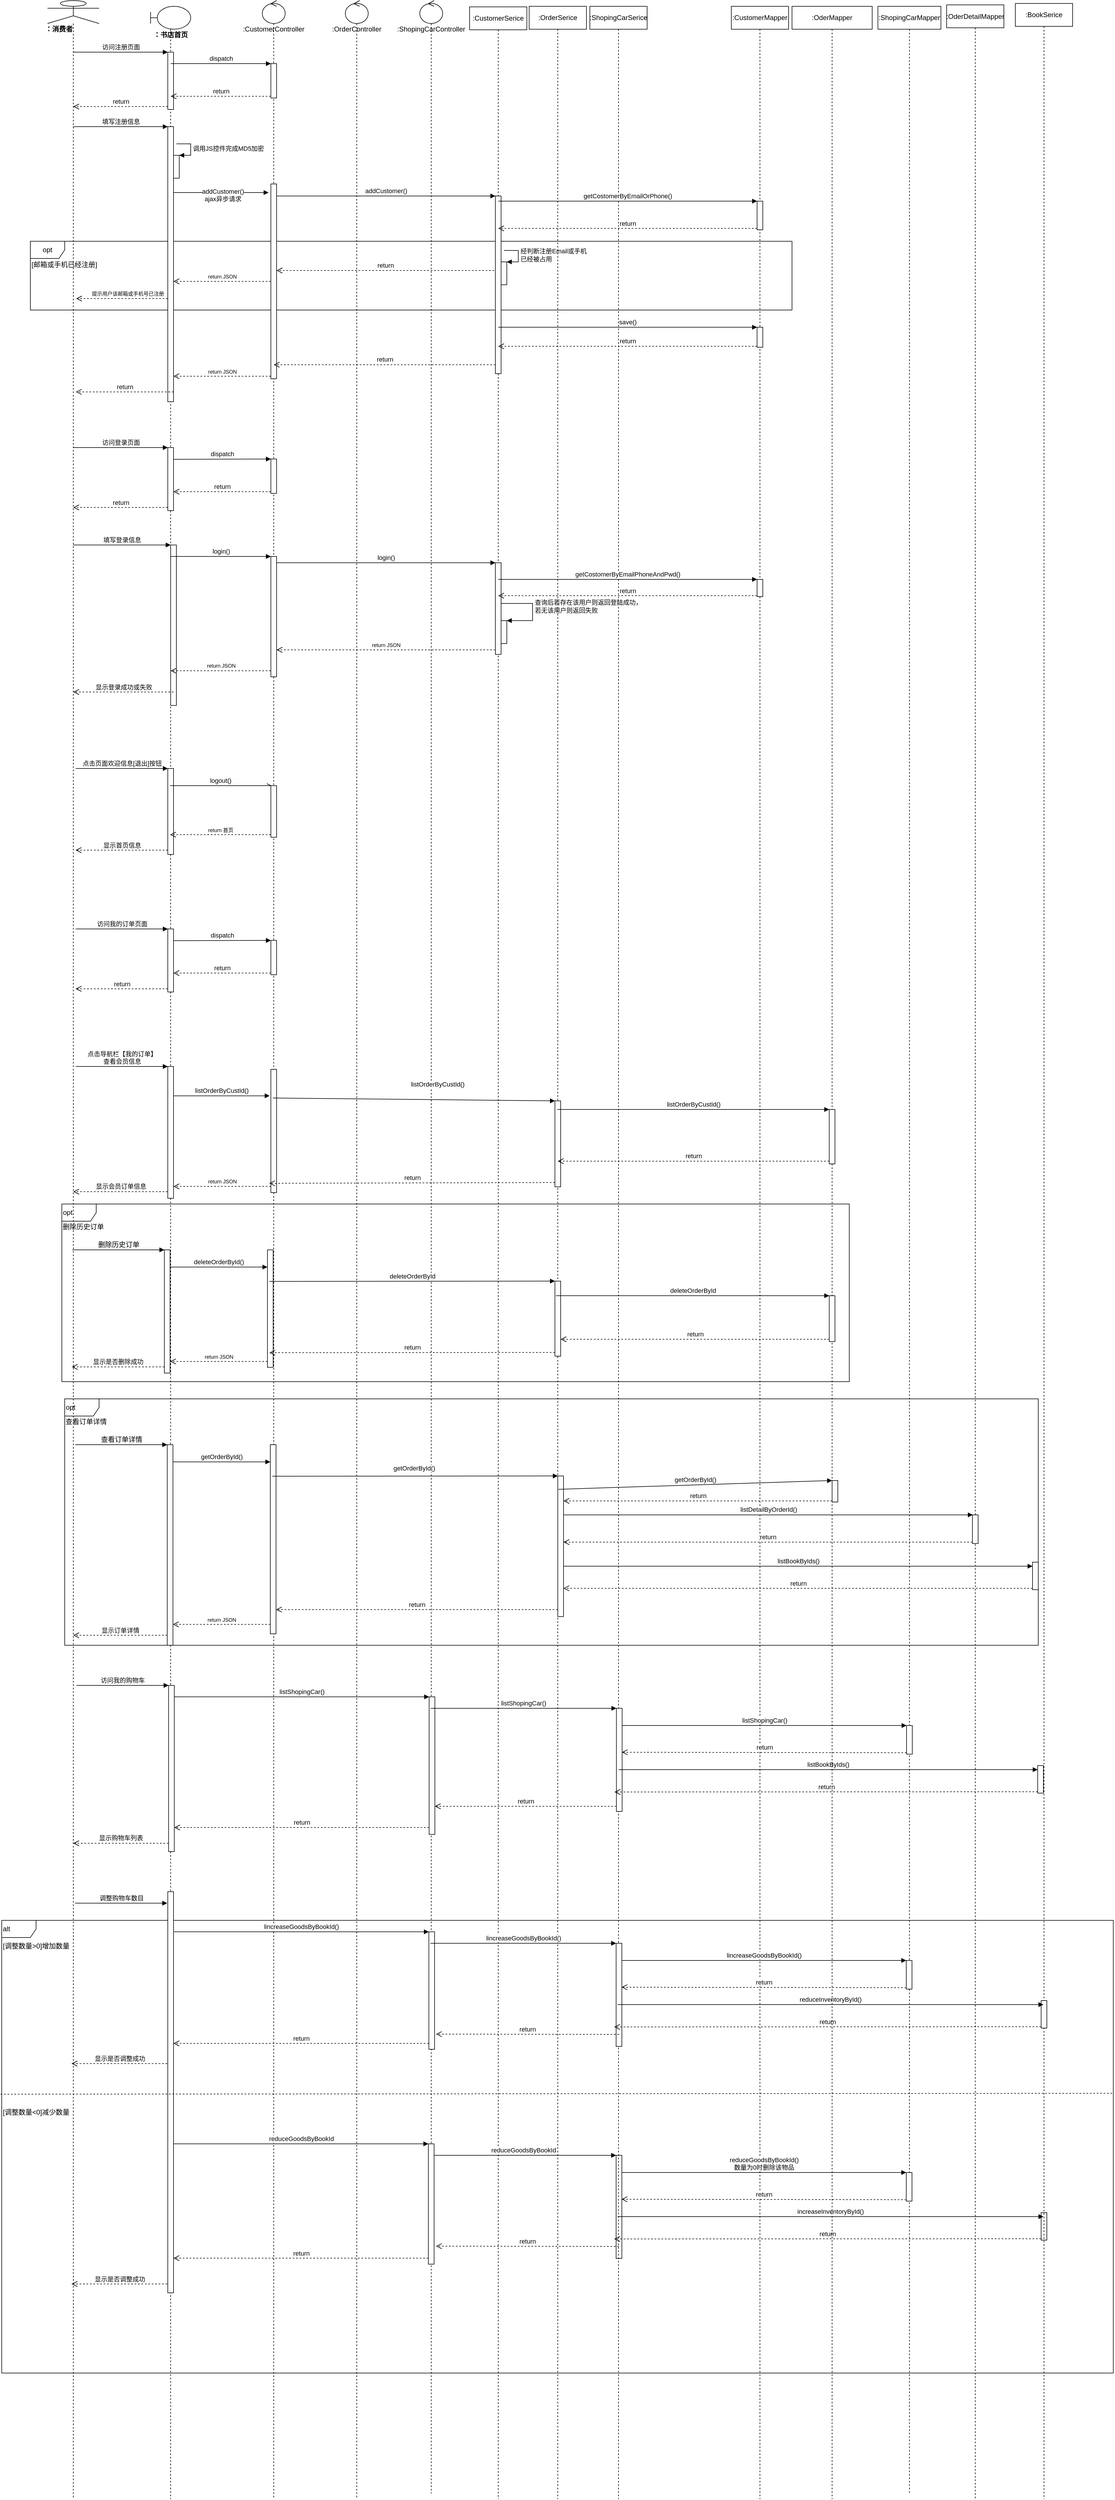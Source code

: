 <mxfile version="13.6.10" type="github" pages="2">
  <diagram id="ocLCJiYPgY4BP7__raCj" name="第 1 页">
    <mxGraphModel dx="5029" dy="837" grid="1" gridSize="10" guides="1" tooltips="1" connect="1" arrows="1" fold="1" page="1" pageScale="1" pageWidth="3300" pageHeight="4681" math="0" shadow="0">
      <root>
        <mxCell id="0" />
        <mxCell id="1" parent="0" />
        <mxCell id="2qg6fePGVjmh9_HxhHPf-48" value="alt" style="shape=umlFrame;whiteSpace=wrap;html=1;align=left;" vertex="1" parent="1">
          <mxGeometry x="-30" y="3430" width="1941" height="790" as="geometry" />
        </mxCell>
        <mxCell id="nMcUa5dH0N92FLe-l6Bn-87" value=":ShopingCarController" style="shape=umlLifeline;participant=umlControl;perimeter=lifelinePerimeter;whiteSpace=wrap;html=1;container=1;collapsible=0;recursiveResize=0;verticalAlign=top;spacingTop=36;outlineConnect=0;" vertex="1" parent="1">
          <mxGeometry x="700" y="80" width="40" height="4350" as="geometry" />
        </mxCell>
        <mxCell id="Ub_iv6ZaVQ0LOj0wJZkm-19" value="" style="html=1;points=[];perimeter=orthogonalPerimeter;" vertex="1" parent="nMcUa5dH0N92FLe-l6Bn-87">
          <mxGeometry x="16.36" y="2960" width="10" height="240" as="geometry" />
        </mxCell>
        <mxCell id="2qg6fePGVjmh9_HxhHPf-13" value="opt" style="shape=umlFrame;whiteSpace=wrap;html=1;align=left;" vertex="1" parent="1">
          <mxGeometry x="80" y="2520" width="1700" height="430" as="geometry" />
        </mxCell>
        <mxCell id="Ub_iv6ZaVQ0LOj0wJZkm-76" value="opt" style="shape=umlFrame;whiteSpace=wrap;html=1;align=left;" vertex="1" parent="1">
          <mxGeometry x="75" y="2180" width="1375" height="310" as="geometry" />
        </mxCell>
        <mxCell id="nMcUa5dH0N92FLe-l6Bn-102" value="opt" style="shape=umlFrame;whiteSpace=wrap;html=1;" vertex="1" parent="1">
          <mxGeometry x="20" y="500" width="1330" height="120" as="geometry" />
        </mxCell>
        <mxCell id="nMcUa5dH0N92FLe-l6Bn-1" value="" style="shape=umlLifeline;participant=umlActor;perimeter=lifelinePerimeter;whiteSpace=wrap;html=1;container=1;collapsible=0;recursiveResize=0;verticalAlign=top;spacingTop=36;outlineConnect=0;" vertex="1" parent="1">
          <mxGeometry x="50" y="80" width="90" height="4360" as="geometry" />
        </mxCell>
        <mxCell id="nMcUa5dH0N92FLe-l6Bn-2" value="&lt;b&gt;：消费者&lt;/b&gt;" style="text;html=1;strokeColor=none;fillColor=none;align=center;verticalAlign=middle;whiteSpace=wrap;rounded=0;" vertex="1" parent="nMcUa5dH0N92FLe-l6Bn-1">
          <mxGeometry x="-10" y="40" width="60" height="20" as="geometry" />
        </mxCell>
        <mxCell id="Ub_iv6ZaVQ0LOj0wJZkm-75" value="删除历史订单" style="text;html=1;strokeColor=none;fillColor=none;align=center;verticalAlign=middle;whiteSpace=wrap;rounded=0;" vertex="1" parent="nMcUa5dH0N92FLe-l6Bn-1">
          <mxGeometry x="20" y="2130" width="85" height="20" as="geometry" />
        </mxCell>
        <mxCell id="nMcUa5dH0N92FLe-l6Bn-3" value="&lt;span&gt;：书店首页&lt;/span&gt;" style="shape=umlLifeline;participant=umlBoundary;perimeter=lifelinePerimeter;whiteSpace=wrap;html=1;container=1;collapsible=0;recursiveResize=0;verticalAlign=top;spacingTop=36;outlineConnect=0;fontStyle=1" vertex="1" parent="1">
          <mxGeometry x="230" y="90" width="70" height="4350" as="geometry" />
        </mxCell>
        <mxCell id="nMcUa5dH0N92FLe-l6Bn-4" value="" style="html=1;points=[];perimeter=orthogonalPerimeter;" vertex="1" parent="nMcUa5dH0N92FLe-l6Bn-3">
          <mxGeometry x="30" y="210" width="10" height="480" as="geometry" />
        </mxCell>
        <mxCell id="nMcUa5dH0N92FLe-l6Bn-95" value="" style="html=1;points=[];perimeter=orthogonalPerimeter;" vertex="1" parent="nMcUa5dH0N92FLe-l6Bn-3">
          <mxGeometry x="30" y="80" width="10" height="100" as="geometry" />
        </mxCell>
        <mxCell id="nMcUa5dH0N92FLe-l6Bn-112" value="" style="html=1;points=[];perimeter=orthogonalPerimeter;align=left;" vertex="1" parent="nMcUa5dH0N92FLe-l6Bn-3">
          <mxGeometry x="30" y="1330" width="10" height="150" as="geometry" />
        </mxCell>
        <mxCell id="Ub_iv6ZaVQ0LOj0wJZkm-5" value="" style="html=1;points=[];perimeter=orthogonalPerimeter;align=left;" vertex="1" parent="nMcUa5dH0N92FLe-l6Bn-3">
          <mxGeometry x="40" y="260" width="10" height="40" as="geometry" />
        </mxCell>
        <mxCell id="Ub_iv6ZaVQ0LOj0wJZkm-6" value="调用JS控件完成MD5加密" style="edgeStyle=orthogonalEdgeStyle;html=1;align=left;spacingLeft=2;endArrow=block;rounded=0;entryX=1;entryY=0;" edge="1" target="Ub_iv6ZaVQ0LOj0wJZkm-5" parent="nMcUa5dH0N92FLe-l6Bn-3">
          <mxGeometry relative="1" as="geometry">
            <mxPoint x="45" y="240" as="sourcePoint" />
            <Array as="points">
              <mxPoint x="70" y="240" />
            </Array>
          </mxGeometry>
        </mxCell>
        <mxCell id="Ub_iv6ZaVQ0LOj0wJZkm-24" value="" style="html=1;points=[];perimeter=orthogonalPerimeter;align=left;" vertex="1" parent="nMcUa5dH0N92FLe-l6Bn-3">
          <mxGeometry x="30" y="1850" width="10" height="230" as="geometry" />
        </mxCell>
        <mxCell id="Ub_iv6ZaVQ0LOj0wJZkm-77" value="" style="html=1;points=[];perimeter=orthogonalPerimeter;align=left;" vertex="1" parent="nMcUa5dH0N92FLe-l6Bn-3">
          <mxGeometry x="35" y="940" width="10" height="280" as="geometry" />
        </mxCell>
        <mxCell id="2qg6fePGVjmh9_HxhHPf-51" value="" style="html=1;points=[];perimeter=orthogonalPerimeter;align=left;" vertex="1" parent="nMcUa5dH0N92FLe-l6Bn-3">
          <mxGeometry x="30" y="3290" width="10" height="700" as="geometry" />
        </mxCell>
        <mxCell id="nMcUa5dH0N92FLe-l6Bn-8" value=":CustomerController" style="shape=umlLifeline;participant=umlControl;perimeter=lifelinePerimeter;whiteSpace=wrap;html=1;container=1;collapsible=0;recursiveResize=0;verticalAlign=top;spacingTop=36;outlineConnect=0;" vertex="1" parent="1">
          <mxGeometry x="425" y="80" width="40" height="4360" as="geometry" />
        </mxCell>
        <mxCell id="nMcUa5dH0N92FLe-l6Bn-9" value="" style="html=1;points=[];perimeter=orthogonalPerimeter;" vertex="1" parent="nMcUa5dH0N92FLe-l6Bn-8">
          <mxGeometry x="15" y="320" width="10" height="340" as="geometry" />
        </mxCell>
        <mxCell id="nMcUa5dH0N92FLe-l6Bn-10" value="" style="html=1;points=[];perimeter=orthogonalPerimeter;" vertex="1" parent="nMcUa5dH0N92FLe-l6Bn-8">
          <mxGeometry x="15" y="970" width="10" height="210" as="geometry" />
        </mxCell>
        <mxCell id="nMcUa5dH0N92FLe-l6Bn-92" value="" style="html=1;points=[];perimeter=orthogonalPerimeter;" vertex="1" parent="nMcUa5dH0N92FLe-l6Bn-8">
          <mxGeometry x="15" y="110" width="10" height="60" as="geometry" />
        </mxCell>
        <mxCell id="nMcUa5dH0N92FLe-l6Bn-115" value="" style="html=1;points=[];perimeter=orthogonalPerimeter;" vertex="1" parent="nMcUa5dH0N92FLe-l6Bn-8">
          <mxGeometry x="-165" y="780" width="10" height="110" as="geometry" />
        </mxCell>
        <mxCell id="nMcUa5dH0N92FLe-l6Bn-116" value="" style="html=1;points=[];perimeter=orthogonalPerimeter;" vertex="1" parent="nMcUa5dH0N92FLe-l6Bn-8">
          <mxGeometry x="15" y="800" width="10" height="60" as="geometry" />
        </mxCell>
        <mxCell id="nMcUa5dH0N92FLe-l6Bn-119" value="dispatch" style="html=1;verticalAlign=bottom;endArrow=block;entryX=0;entryY=0;exitX=0.959;exitY=0.186;exitDx=0;exitDy=0;exitPerimeter=0;" edge="1" parent="nMcUa5dH0N92FLe-l6Bn-8" target="nMcUa5dH0N92FLe-l6Bn-116" source="nMcUa5dH0N92FLe-l6Bn-115">
          <mxGeometry relative="1" as="geometry">
            <mxPoint x="-160.5" y="840" as="sourcePoint" />
          </mxGeometry>
        </mxCell>
        <mxCell id="nMcUa5dH0N92FLe-l6Bn-120" value="return" style="html=1;verticalAlign=bottom;endArrow=open;dashed=1;endSize=8;exitX=0;exitY=0.95;" edge="1" parent="nMcUa5dH0N92FLe-l6Bn-8" source="nMcUa5dH0N92FLe-l6Bn-116" target="nMcUa5dH0N92FLe-l6Bn-115">
          <mxGeometry relative="1" as="geometry">
            <mxPoint x="-160.5" y="897" as="targetPoint" />
          </mxGeometry>
        </mxCell>
        <mxCell id="Ub_iv6ZaVQ0LOj0wJZkm-7" value="" style="html=1;points=[];perimeter=orthogonalPerimeter;" vertex="1" parent="nMcUa5dH0N92FLe-l6Bn-8">
          <mxGeometry x="15" y="1370" width="10" height="90" as="geometry" />
        </mxCell>
        <mxCell id="Ub_iv6ZaVQ0LOj0wJZkm-12" value="" style="html=1;points=[];perimeter=orthogonalPerimeter;" vertex="1" parent="nMcUa5dH0N92FLe-l6Bn-8">
          <mxGeometry x="-165" y="1620" width="10" height="110" as="geometry" />
        </mxCell>
        <mxCell id="Ub_iv6ZaVQ0LOj0wJZkm-13" value="" style="html=1;points=[];perimeter=orthogonalPerimeter;" vertex="1" parent="nMcUa5dH0N92FLe-l6Bn-8">
          <mxGeometry x="15" y="1640" width="10" height="60" as="geometry" />
        </mxCell>
        <mxCell id="Ub_iv6ZaVQ0LOj0wJZkm-14" value="dispatch" style="html=1;verticalAlign=bottom;endArrow=block;entryX=0;entryY=0;exitX=0.959;exitY=0.186;exitDx=0;exitDy=0;exitPerimeter=0;" edge="1" parent="nMcUa5dH0N92FLe-l6Bn-8" source="Ub_iv6ZaVQ0LOj0wJZkm-12" target="Ub_iv6ZaVQ0LOj0wJZkm-13">
          <mxGeometry relative="1" as="geometry">
            <mxPoint x="-585.5" y="1600" as="sourcePoint" />
          </mxGeometry>
        </mxCell>
        <mxCell id="Ub_iv6ZaVQ0LOj0wJZkm-15" value="return" style="html=1;verticalAlign=bottom;endArrow=open;dashed=1;endSize=8;exitX=0;exitY=0.95;" edge="1" parent="nMcUa5dH0N92FLe-l6Bn-8" source="Ub_iv6ZaVQ0LOj0wJZkm-13" target="Ub_iv6ZaVQ0LOj0wJZkm-12">
          <mxGeometry relative="1" as="geometry">
            <mxPoint x="-585.5" y="1657" as="targetPoint" />
          </mxGeometry>
        </mxCell>
        <mxCell id="Ub_iv6ZaVQ0LOj0wJZkm-16" value="return" style="html=1;verticalAlign=bottom;endArrow=open;dashed=1;endSize=8;exitX=0;exitY=0.95;" edge="1" parent="nMcUa5dH0N92FLe-l6Bn-8" source="Ub_iv6ZaVQ0LOj0wJZkm-12">
          <mxGeometry relative="1" as="geometry">
            <mxPoint x="-325.929" y="1724.5" as="targetPoint" />
          </mxGeometry>
        </mxCell>
        <mxCell id="Ub_iv6ZaVQ0LOj0wJZkm-17" value="访问我的订单页面" style="html=1;verticalAlign=bottom;endArrow=block;entryX=0;entryY=0;" edge="1" parent="nMcUa5dH0N92FLe-l6Bn-8" target="Ub_iv6ZaVQ0LOj0wJZkm-12">
          <mxGeometry relative="1" as="geometry">
            <mxPoint x="-325.929" y="1620" as="sourcePoint" />
          </mxGeometry>
        </mxCell>
        <mxCell id="Ub_iv6ZaVQ0LOj0wJZkm-25" value="" style="html=1;points=[];perimeter=orthogonalPerimeter;" vertex="1" parent="nMcUa5dH0N92FLe-l6Bn-8">
          <mxGeometry x="15" y="1865" width="10" height="215" as="geometry" />
        </mxCell>
        <mxCell id="Ub_iv6ZaVQ0LOj0wJZkm-18" value="" style="html=1;points=[];perimeter=orthogonalPerimeter;" vertex="1" parent="nMcUa5dH0N92FLe-l6Bn-8">
          <mxGeometry x="-163.64" y="2940" width="10" height="290" as="geometry" />
        </mxCell>
        <mxCell id="Ub_iv6ZaVQ0LOj0wJZkm-23" value="访问我的购物车" style="html=1;verticalAlign=bottom;endArrow=block;entryX=0;entryY=0;" edge="1" parent="nMcUa5dH0N92FLe-l6Bn-8" target="Ub_iv6ZaVQ0LOj0wJZkm-18">
          <mxGeometry relative="1" as="geometry">
            <mxPoint x="-324.569" y="2940" as="sourcePoint" />
          </mxGeometry>
        </mxCell>
        <mxCell id="nMcUa5dH0N92FLe-l6Bn-15" value="填写注册信息" style="html=1;verticalAlign=bottom;endArrow=block;entryX=0;entryY=0;" edge="1" parent="1" source="nMcUa5dH0N92FLe-l6Bn-1" target="nMcUa5dH0N92FLe-l6Bn-4">
          <mxGeometry relative="1" as="geometry">
            <mxPoint x="98" y="400.0" as="sourcePoint" />
          </mxGeometry>
        </mxCell>
        <mxCell id="nMcUa5dH0N92FLe-l6Bn-17" value=":OrderController" style="shape=umlLifeline;participant=umlControl;perimeter=lifelinePerimeter;whiteSpace=wrap;html=1;container=1;collapsible=0;recursiveResize=0;verticalAlign=top;spacingTop=36;outlineConnect=0;" vertex="1" parent="1">
          <mxGeometry x="570" y="80" width="40" height="4360" as="geometry" />
        </mxCell>
        <mxCell id="nMcUa5dH0N92FLe-l6Bn-20" value="addCustomer()&lt;br&gt;ajax异步请求" style="html=1;verticalAlign=bottom;endArrow=block;endFill=1;" edge="1" parent="1">
          <mxGeometry x="0.037" y="-20" relative="1" as="geometry">
            <mxPoint x="270" y="415" as="sourcePoint" />
            <mxPoint x="436" y="415" as="targetPoint" />
            <mxPoint as="offset" />
          </mxGeometry>
        </mxCell>
        <mxCell id="nMcUa5dH0N92FLe-l6Bn-21" value="&lt;span style=&quot;font-size: 9px&quot;&gt;return JSON&lt;/span&gt;" style="html=1;verticalAlign=bottom;endArrow=open;dashed=1;endSize=8;exitX=0;exitY=0.95;" edge="1" parent="1">
          <mxGeometry relative="1" as="geometry">
            <mxPoint x="270" y="735.5" as="targetPoint" />
            <mxPoint x="440" y="735.5" as="sourcePoint" />
          </mxGeometry>
        </mxCell>
        <mxCell id="nMcUa5dH0N92FLe-l6Bn-22" value="login()" style="html=1;verticalAlign=bottom;endArrow=block;entryX=0;entryY=0;endFill=1;" edge="1" parent="1" source="nMcUa5dH0N92FLe-l6Bn-3" target="nMcUa5dH0N92FLe-l6Bn-10">
          <mxGeometry relative="1" as="geometry">
            <mxPoint x="270" y="770" as="sourcePoint" />
          </mxGeometry>
        </mxCell>
        <mxCell id="nMcUa5dH0N92FLe-l6Bn-23" value="&lt;span style=&quot;font-size: 9px&quot;&gt;return JSON&lt;/span&gt;" style="html=1;verticalAlign=bottom;endArrow=open;dashed=1;endSize=8;exitX=0;exitY=0.95;" edge="1" parent="1" source="nMcUa5dH0N92FLe-l6Bn-10" target="nMcUa5dH0N92FLe-l6Bn-3">
          <mxGeometry relative="1" as="geometry">
            <mxPoint x="270" y="874.5" as="targetPoint" />
          </mxGeometry>
        </mxCell>
        <mxCell id="nMcUa5dH0N92FLe-l6Bn-40" value=":CustomerSerice" style="shape=umlLifeline;perimeter=lifelinePerimeter;whiteSpace=wrap;html=1;container=1;collapsible=0;recursiveResize=0;outlineConnect=0;" vertex="1" parent="1">
          <mxGeometry x="787" y="91" width="100" height="4349" as="geometry" />
        </mxCell>
        <mxCell id="nMcUa5dH0N92FLe-l6Bn-41" value="" style="html=1;points=[];perimeter=orthogonalPerimeter;" vertex="1" parent="nMcUa5dH0N92FLe-l6Bn-40">
          <mxGeometry x="45" y="330" width="10" height="310" as="geometry" />
        </mxCell>
        <mxCell id="nMcUa5dH0N92FLe-l6Bn-42" value="" style="html=1;points=[];perimeter=orthogonalPerimeter;" vertex="1" parent="nMcUa5dH0N92FLe-l6Bn-40">
          <mxGeometry x="45" y="970" width="10" height="160" as="geometry" />
        </mxCell>
        <mxCell id="nMcUa5dH0N92FLe-l6Bn-100" value="" style="html=1;points=[];perimeter=orthogonalPerimeter;" vertex="1" parent="nMcUa5dH0N92FLe-l6Bn-40">
          <mxGeometry x="55" y="445" width="10" height="40" as="geometry" />
        </mxCell>
        <mxCell id="nMcUa5dH0N92FLe-l6Bn-101" value="经判断注册Email或手机&lt;br&gt;已经被占用" style="edgeStyle=orthogonalEdgeStyle;html=1;align=left;spacingLeft=2;endArrow=block;rounded=0;entryX=1;entryY=0;" edge="1" target="nMcUa5dH0N92FLe-l6Bn-100" parent="nMcUa5dH0N92FLe-l6Bn-40">
          <mxGeometry relative="1" as="geometry">
            <mxPoint x="60" y="425" as="sourcePoint" />
            <Array as="points">
              <mxPoint x="85" y="425" />
            </Array>
          </mxGeometry>
        </mxCell>
        <mxCell id="Ub_iv6ZaVQ0LOj0wJZkm-1" value="" style="html=1;points=[];perimeter=orthogonalPerimeter;align=left;" vertex="1" parent="nMcUa5dH0N92FLe-l6Bn-40">
          <mxGeometry x="55" y="1071" width="10" height="40" as="geometry" />
        </mxCell>
        <mxCell id="Ub_iv6ZaVQ0LOj0wJZkm-2" value="查询后若存在该用户则返回登陆成功，&lt;br&gt;若无该用户则返回失败" style="edgeStyle=orthogonalEdgeStyle;html=1;align=left;spacingLeft=2;endArrow=block;rounded=0;entryX=1;entryY=0;" edge="1" target="Ub_iv6ZaVQ0LOj0wJZkm-1" parent="nMcUa5dH0N92FLe-l6Bn-40">
          <mxGeometry relative="1" as="geometry">
            <mxPoint x="55" y="1031" as="sourcePoint" />
            <Array as="points">
              <mxPoint x="55" y="1041" />
              <mxPoint x="110" y="1041" />
              <mxPoint x="110" y="1071" />
            </Array>
          </mxGeometry>
        </mxCell>
        <mxCell id="nMcUa5dH0N92FLe-l6Bn-45" value=":OrderSerice" style="shape=umlLifeline;perimeter=lifelinePerimeter;whiteSpace=wrap;html=1;container=1;collapsible=0;recursiveResize=0;outlineConnect=0;" vertex="1" parent="1">
          <mxGeometry x="891" y="90" width="100" height="4350" as="geometry" />
        </mxCell>
        <mxCell id="Ub_iv6ZaVQ0LOj0wJZkm-55" value="" style="html=1;points=[];perimeter=orthogonalPerimeter;align=left;" vertex="1" parent="nMcUa5dH0N92FLe-l6Bn-45">
          <mxGeometry x="45" y="1910" width="10" height="150" as="geometry" />
        </mxCell>
        <mxCell id="Ub_iv6ZaVQ0LOj0wJZkm-63" value="" style="html=1;points=[];perimeter=orthogonalPerimeter;align=left;" vertex="1" parent="nMcUa5dH0N92FLe-l6Bn-45">
          <mxGeometry x="45" y="2224.5" width="10" height="131" as="geometry" />
        </mxCell>
        <mxCell id="nMcUa5dH0N92FLe-l6Bn-47" value=":CustomerMapper" style="shape=umlLifeline;perimeter=lifelinePerimeter;whiteSpace=wrap;html=1;container=1;collapsible=0;recursiveResize=0;outlineConnect=0;" vertex="1" parent="1">
          <mxGeometry x="1244" y="90" width="100" height="4350" as="geometry" />
        </mxCell>
        <mxCell id="nMcUa5dH0N92FLe-l6Bn-48" value="" style="html=1;points=[];perimeter=orthogonalPerimeter;" vertex="1" parent="nMcUa5dH0N92FLe-l6Bn-47">
          <mxGeometry x="45" y="340" width="10" height="50" as="geometry" />
        </mxCell>
        <mxCell id="nMcUa5dH0N92FLe-l6Bn-49" value="" style="html=1;points=[];perimeter=orthogonalPerimeter;" vertex="1" parent="nMcUa5dH0N92FLe-l6Bn-47">
          <mxGeometry x="45" y="1000" width="10" height="30" as="geometry" />
        </mxCell>
        <mxCell id="nMcUa5dH0N92FLe-l6Bn-108" value="" style="html=1;points=[];perimeter=orthogonalPerimeter;align=left;" vertex="1" parent="nMcUa5dH0N92FLe-l6Bn-47">
          <mxGeometry x="45" y="560" width="10" height="35" as="geometry" />
        </mxCell>
        <mxCell id="Ub_iv6ZaVQ0LOj0wJZkm-61" value="" style="html=1;points=[];perimeter=orthogonalPerimeter;align=left;" vertex="1" parent="nMcUa5dH0N92FLe-l6Bn-47">
          <mxGeometry x="-990" y="2170" width="10" height="215" as="geometry" />
        </mxCell>
        <mxCell id="Ub_iv6ZaVQ0LOj0wJZkm-62" value="" style="html=1;points=[];perimeter=orthogonalPerimeter;" vertex="1" parent="nMcUa5dH0N92FLe-l6Bn-47">
          <mxGeometry x="-810" y="2170" width="10" height="205" as="geometry" />
        </mxCell>
        <mxCell id="Ub_iv6ZaVQ0LOj0wJZkm-66" value="显示是否删除成功" style="html=1;verticalAlign=bottom;endArrow=open;dashed=1;endSize=8;exitX=0;exitY=0.95;" edge="1" parent="nMcUa5dH0N92FLe-l6Bn-47" source="Ub_iv6ZaVQ0LOj0wJZkm-61">
          <mxGeometry relative="1" as="geometry">
            <mxPoint x="-1151.5" y="2374.25" as="targetPoint" />
          </mxGeometry>
        </mxCell>
        <mxCell id="Ub_iv6ZaVQ0LOj0wJZkm-67" value="deleteOrderById()" style="html=1;verticalAlign=bottom;endArrow=block;endFill=1;" edge="1" parent="nMcUa5dH0N92FLe-l6Bn-47" source="Ub_iv6ZaVQ0LOj0wJZkm-61" target="Ub_iv6ZaVQ0LOj0wJZkm-62">
          <mxGeometry relative="1" as="geometry">
            <mxPoint x="-985.929" y="2170" as="sourcePoint" />
            <Array as="points">
              <mxPoint x="-880" y="2200" />
            </Array>
          </mxGeometry>
        </mxCell>
        <mxCell id="Ub_iv6ZaVQ0LOj0wJZkm-68" value="&lt;span style=&quot;font-size: 9px&quot;&gt;return JSON&lt;/span&gt;" style="html=1;verticalAlign=bottom;endArrow=open;dashed=1;endSize=8;exitX=0;exitY=0.95;" edge="1" parent="nMcUa5dH0N92FLe-l6Bn-47" source="Ub_iv6ZaVQ0LOj0wJZkm-62" target="Ub_iv6ZaVQ0LOj0wJZkm-61">
          <mxGeometry relative="1" as="geometry">
            <mxPoint x="-985.929" y="2255.5" as="targetPoint" />
          </mxGeometry>
        </mxCell>
        <mxCell id="Ub_iv6ZaVQ0LOj0wJZkm-69" value="deleteOrderById" style="html=1;verticalAlign=bottom;endArrow=block;entryX=0;entryY=0;" edge="1" parent="nMcUa5dH0N92FLe-l6Bn-47" target="Ub_iv6ZaVQ0LOj0wJZkm-63">
          <mxGeometry relative="1" as="geometry">
            <mxPoint x="-806.5" y="2225" as="sourcePoint" />
          </mxGeometry>
        </mxCell>
        <mxCell id="Ub_iv6ZaVQ0LOj0wJZkm-70" value="return" style="html=1;verticalAlign=bottom;endArrow=open;dashed=1;endSize=8;exitX=0;exitY=0.95;" edge="1" parent="nMcUa5dH0N92FLe-l6Bn-47" source="Ub_iv6ZaVQ0LOj0wJZkm-63">
          <mxGeometry relative="1" as="geometry">
            <mxPoint x="-806.5" y="2349.45" as="targetPoint" />
          </mxGeometry>
        </mxCell>
        <mxCell id="nMcUa5dH0N92FLe-l6Bn-52" value=":ShopingCarMapper" style="shape=umlLifeline;perimeter=lifelinePerimeter;whiteSpace=wrap;html=1;container=1;collapsible=0;recursiveResize=0;outlineConnect=0;" vertex="1" parent="1">
          <mxGeometry x="1500" y="90" width="110" height="4340" as="geometry" />
        </mxCell>
        <mxCell id="2qg6fePGVjmh9_HxhHPf-4" value="" style="html=1;points=[];perimeter=orthogonalPerimeter;align=left;" vertex="1" parent="nMcUa5dH0N92FLe-l6Bn-52">
          <mxGeometry x="50" y="3000" width="10" height="50" as="geometry" />
        </mxCell>
        <mxCell id="2qg6fePGVjmh9_HxhHPf-54" value="" style="html=1;points=[];perimeter=orthogonalPerimeter;align=left;" vertex="1" parent="nMcUa5dH0N92FLe-l6Bn-52">
          <mxGeometry x="49.5" y="3780" width="10" height="50" as="geometry" />
        </mxCell>
        <mxCell id="2qg6fePGVjmh9_HxhHPf-55" value="" style="html=1;points=[];perimeter=orthogonalPerimeter;align=left;" vertex="1" parent="nMcUa5dH0N92FLe-l6Bn-52">
          <mxGeometry x="-457.14" y="3750" width="10" height="180" as="geometry" />
        </mxCell>
        <mxCell id="2qg6fePGVjmh9_HxhHPf-58" value="reduceGoodsByBookId" style="html=1;verticalAlign=bottom;endArrow=block;entryX=0;entryY=0;" edge="1" parent="nMcUa5dH0N92FLe-l6Bn-52" target="2qg6fePGVjmh9_HxhHPf-55">
          <mxGeometry relative="1" as="geometry">
            <mxPoint x="-781.497" y="3750" as="sourcePoint" />
          </mxGeometry>
        </mxCell>
        <mxCell id="2qg6fePGVjmh9_HxhHPf-59" value="return" style="html=1;verticalAlign=bottom;endArrow=open;dashed=1;endSize=8;entryX=1.255;entryY=0.871;entryDx=0;entryDy=0;entryPerimeter=0;" edge="1" parent="nMcUa5dH0N92FLe-l6Bn-52">
          <mxGeometry relative="1" as="geometry">
            <mxPoint x="-771.59" y="3908.555" as="targetPoint" />
            <mxPoint x="-452" y="3909" as="sourcePoint" />
          </mxGeometry>
        </mxCell>
        <mxCell id="2qg6fePGVjmh9_HxhHPf-60" value="" style="html=1;points=[];perimeter=orthogonalPerimeter;align=left;" vertex="1" parent="nMcUa5dH0N92FLe-l6Bn-52">
          <mxGeometry x="285" y="3850" width="10" height="48" as="geometry" />
        </mxCell>
        <mxCell id="2qg6fePGVjmh9_HxhHPf-61" value="increaseInventoryById()" style="html=1;verticalAlign=bottom;endArrow=block;" edge="1" parent="nMcUa5dH0N92FLe-l6Bn-52">
          <mxGeometry relative="1" as="geometry">
            <mxPoint x="-454.667" y="3857" as="sourcePoint" />
            <mxPoint x="289" y="3857" as="targetPoint" />
          </mxGeometry>
        </mxCell>
        <mxCell id="2qg6fePGVjmh9_HxhHPf-62" value="return" style="html=1;verticalAlign=bottom;endArrow=open;dashed=1;endSize=8;exitX=0;exitY=0.95;" edge="1" parent="nMcUa5dH0N92FLe-l6Bn-52" source="2qg6fePGVjmh9_HxhHPf-60">
          <mxGeometry relative="1" as="geometry">
            <mxPoint x="-460.5" y="3896" as="targetPoint" />
          </mxGeometry>
        </mxCell>
        <mxCell id="2qg6fePGVjmh9_HxhHPf-63" value="reduceGoodsByBookId()&lt;br&gt;数量为0时删除该物品" style="html=1;verticalAlign=bottom;endArrow=block;entryX=0;entryY=0;" edge="1" parent="nMcUa5dH0N92FLe-l6Bn-52" source="2qg6fePGVjmh9_HxhHPf-55" target="2qg6fePGVjmh9_HxhHPf-54">
          <mxGeometry relative="1" as="geometry">
            <mxPoint x="-2194.497" y="3665.0" as="sourcePoint" />
          </mxGeometry>
        </mxCell>
        <mxCell id="2qg6fePGVjmh9_HxhHPf-64" value="return" style="html=1;verticalAlign=bottom;endArrow=open;dashed=1;endSize=8;exitX=0;exitY=0.95;entryX=0.95;entryY=0.426;entryDx=0;entryDy=0;entryPerimeter=0;" edge="1" parent="nMcUa5dH0N92FLe-l6Bn-52" source="2qg6fePGVjmh9_HxhHPf-54" target="2qg6fePGVjmh9_HxhHPf-55">
          <mxGeometry relative="1" as="geometry">
            <mxPoint x="-2194.497" y="3741.0" as="targetPoint" />
          </mxGeometry>
        </mxCell>
        <mxCell id="nMcUa5dH0N92FLe-l6Bn-56" value=":ShopingCarSerice" style="shape=umlLifeline;perimeter=lifelinePerimeter;whiteSpace=wrap;html=1;container=1;collapsible=0;recursiveResize=0;outlineConnect=0;" vertex="1" parent="1">
          <mxGeometry x="997" y="90" width="100" height="4350" as="geometry" />
        </mxCell>
        <mxCell id="Ub_iv6ZaVQ0LOj0wJZkm-78" value="" style="html=1;points=[];perimeter=orthogonalPerimeter;align=left;" vertex="1" parent="nMcUa5dH0N92FLe-l6Bn-56">
          <mxGeometry x="46.36" y="2970" width="10" height="180" as="geometry" />
        </mxCell>
        <mxCell id="nMcUa5dH0N92FLe-l6Bn-59" value="addCustomer()" style="html=1;verticalAlign=bottom;endArrow=block;entryX=0;entryY=0;" edge="1" parent="1" source="nMcUa5dH0N92FLe-l6Bn-9" target="nMcUa5dH0N92FLe-l6Bn-41">
          <mxGeometry relative="1" as="geometry">
            <mxPoint x="443" y="436" as="sourcePoint" />
          </mxGeometry>
        </mxCell>
        <mxCell id="nMcUa5dH0N92FLe-l6Bn-60" value="return" style="html=1;verticalAlign=bottom;endArrow=open;dashed=1;endSize=8;exitX=0;exitY=0.95;" edge="1" parent="1" source="nMcUa5dH0N92FLe-l6Bn-41" target="nMcUa5dH0N92FLe-l6Bn-8">
          <mxGeometry relative="1" as="geometry">
            <mxPoint x="443" y="512" as="targetPoint" />
          </mxGeometry>
        </mxCell>
        <mxCell id="nMcUa5dH0N92FLe-l6Bn-61" value="return" style="html=1;verticalAlign=bottom;endArrow=open;dashed=1;endSize=8;exitX=0;exitY=0.95;" edge="1" parent="1" source="nMcUa5dH0N92FLe-l6Bn-48" target="nMcUa5dH0N92FLe-l6Bn-40">
          <mxGeometry relative="1" as="geometry">
            <mxPoint x="905" y="477.5" as="targetPoint" />
          </mxGeometry>
        </mxCell>
        <mxCell id="nMcUa5dH0N92FLe-l6Bn-62" value="getCostomerByEmailOrPhone()" style="html=1;verticalAlign=bottom;endArrow=block;entryX=0;entryY=0;" edge="1" parent="1" target="nMcUa5dH0N92FLe-l6Bn-48" source="nMcUa5dH0N92FLe-l6Bn-40">
          <mxGeometry relative="1" as="geometry">
            <mxPoint x="899.324" y="430" as="sourcePoint" />
          </mxGeometry>
        </mxCell>
        <mxCell id="nMcUa5dH0N92FLe-l6Bn-63" value="login()" style="html=1;verticalAlign=bottom;endArrow=block;entryX=0;entryY=0;" edge="1" parent="1" source="nMcUa5dH0N92FLe-l6Bn-10" target="nMcUa5dH0N92FLe-l6Bn-42">
          <mxGeometry relative="1" as="geometry">
            <mxPoint x="443" y="1050" as="sourcePoint" />
          </mxGeometry>
        </mxCell>
        <mxCell id="nMcUa5dH0N92FLe-l6Bn-64" value="&lt;span style=&quot;font-size: 9px&quot;&gt;return JSON&lt;/span&gt;" style="html=1;verticalAlign=bottom;endArrow=open;dashed=1;endSize=8;exitX=0;exitY=0.95;" edge="1" parent="1" source="nMcUa5dH0N92FLe-l6Bn-42" target="nMcUa5dH0N92FLe-l6Bn-10">
          <mxGeometry relative="1" as="geometry">
            <mxPoint x="443" y="1126" as="targetPoint" />
          </mxGeometry>
        </mxCell>
        <mxCell id="nMcUa5dH0N92FLe-l6Bn-65" value="getCostomerByEmailPhoneAndPwd()" style="html=1;verticalAlign=bottom;endArrow=block;entryX=0;entryY=0;" edge="1" parent="1" source="nMcUa5dH0N92FLe-l6Bn-40" target="nMcUa5dH0N92FLe-l6Bn-49">
          <mxGeometry relative="1" as="geometry">
            <mxPoint x="905" y="1090.0" as="sourcePoint" />
          </mxGeometry>
        </mxCell>
        <mxCell id="nMcUa5dH0N92FLe-l6Bn-66" value="return" style="html=1;verticalAlign=bottom;endArrow=open;dashed=1;endSize=8;exitX=0;exitY=0.95;" edge="1" parent="1" source="nMcUa5dH0N92FLe-l6Bn-49" target="nMcUa5dH0N92FLe-l6Bn-40">
          <mxGeometry relative="1" as="geometry">
            <mxPoint x="905" y="1118.5" as="targetPoint" />
          </mxGeometry>
        </mxCell>
        <mxCell id="nMcUa5dH0N92FLe-l6Bn-96" value="访问注册页面" style="html=1;verticalAlign=bottom;endArrow=block;entryX=0;entryY=0;" edge="1" target="nMcUa5dH0N92FLe-l6Bn-95" parent="1" source="nMcUa5dH0N92FLe-l6Bn-1">
          <mxGeometry relative="1" as="geometry">
            <mxPoint x="190" y="190" as="sourcePoint" />
          </mxGeometry>
        </mxCell>
        <mxCell id="nMcUa5dH0N92FLe-l6Bn-97" value="return" style="html=1;verticalAlign=bottom;endArrow=open;dashed=1;endSize=8;exitX=0;exitY=0.95;" edge="1" source="nMcUa5dH0N92FLe-l6Bn-95" parent="1" target="nMcUa5dH0N92FLe-l6Bn-1">
          <mxGeometry relative="1" as="geometry">
            <mxPoint x="190" y="266" as="targetPoint" />
          </mxGeometry>
        </mxCell>
        <mxCell id="nMcUa5dH0N92FLe-l6Bn-93" value="dispatch" style="html=1;verticalAlign=bottom;endArrow=block;entryX=0;entryY=0;" edge="1" target="nMcUa5dH0N92FLe-l6Bn-92" parent="1" source="nMcUa5dH0N92FLe-l6Bn-3">
          <mxGeometry relative="1" as="geometry">
            <mxPoint x="370" y="170" as="sourcePoint" />
          </mxGeometry>
        </mxCell>
        <mxCell id="nMcUa5dH0N92FLe-l6Bn-94" value="return" style="html=1;verticalAlign=bottom;endArrow=open;dashed=1;endSize=8;exitX=0;exitY=0.95;" edge="1" source="nMcUa5dH0N92FLe-l6Bn-92" parent="1" target="nMcUa5dH0N92FLe-l6Bn-3">
          <mxGeometry relative="1" as="geometry">
            <mxPoint x="370" y="246" as="targetPoint" />
          </mxGeometry>
        </mxCell>
        <mxCell id="nMcUa5dH0N92FLe-l6Bn-103" value="[邮箱或手机已经注册]" style="text;html=1;strokeColor=none;fillColor=none;align=left;verticalAlign=middle;whiteSpace=wrap;rounded=0;" vertex="1" parent="1">
          <mxGeometry x="20" y="531" width="150" height="20" as="geometry" />
        </mxCell>
        <mxCell id="nMcUa5dH0N92FLe-l6Bn-104" value="return" style="html=1;verticalAlign=bottom;endArrow=open;dashed=1;endSize=8;" edge="1" parent="1">
          <mxGeometry relative="1" as="geometry">
            <mxPoint x="450" y="551.0" as="targetPoint" />
            <mxPoint x="830" y="551" as="sourcePoint" />
          </mxGeometry>
        </mxCell>
        <mxCell id="nMcUa5dH0N92FLe-l6Bn-106" value="&lt;span style=&quot;font-size: 9px&quot;&gt;return JSON&lt;/span&gt;" style="html=1;verticalAlign=bottom;endArrow=open;dashed=1;endSize=8;exitX=0;exitY=0.95;" edge="1" parent="1">
          <mxGeometry relative="1" as="geometry">
            <mxPoint x="270" y="570.0" as="targetPoint" />
            <mxPoint x="440" y="570.0" as="sourcePoint" />
          </mxGeometry>
        </mxCell>
        <mxCell id="nMcUa5dH0N92FLe-l6Bn-107" value="&lt;span style=&quot;font-size: 9px&quot;&gt;提示用户该邮箱或手机号已注册&lt;/span&gt;" style="html=1;verticalAlign=bottom;endArrow=open;dashed=1;endSize=8;exitX=0;exitY=0.95;" edge="1" parent="1">
          <mxGeometry x="-0.125" relative="1" as="geometry">
            <mxPoint x="100" y="600" as="targetPoint" />
            <mxPoint x="260" y="600.0" as="sourcePoint" />
            <mxPoint as="offset" />
          </mxGeometry>
        </mxCell>
        <mxCell id="nMcUa5dH0N92FLe-l6Bn-109" value="save()" style="html=1;verticalAlign=bottom;endArrow=block;entryX=0;entryY=0;" edge="1" target="nMcUa5dH0N92FLe-l6Bn-108" parent="1" source="nMcUa5dH0N92FLe-l6Bn-40">
          <mxGeometry relative="1" as="geometry">
            <mxPoint x="899.324" y="648" as="sourcePoint" />
          </mxGeometry>
        </mxCell>
        <mxCell id="nMcUa5dH0N92FLe-l6Bn-110" value="return" style="html=1;verticalAlign=bottom;endArrow=open;dashed=1;endSize=8;exitX=0;exitY=0.95;" edge="1" source="nMcUa5dH0N92FLe-l6Bn-108" parent="1" target="nMcUa5dH0N92FLe-l6Bn-40">
          <mxGeometry relative="1" as="geometry">
            <mxPoint x="899.324" y="681.25" as="targetPoint" />
          </mxGeometry>
        </mxCell>
        <mxCell id="nMcUa5dH0N92FLe-l6Bn-111" value="return" style="html=1;verticalAlign=bottom;endArrow=open;dashed=1;endSize=8;exitX=1;exitY=0.989;exitDx=0;exitDy=0;exitPerimeter=0;" edge="1" parent="1">
          <mxGeometry relative="1" as="geometry">
            <mxPoint x="99.5" y="762.82" as="targetPoint" />
            <mxPoint x="270" y="762.82" as="sourcePoint" />
          </mxGeometry>
        </mxCell>
        <mxCell id="nMcUa5dH0N92FLe-l6Bn-113" value="点击页面欢迎信息[退出]按钮" style="html=1;verticalAlign=bottom;endArrow=block;entryX=0;entryY=0;" edge="1" target="nMcUa5dH0N92FLe-l6Bn-112" parent="1">
          <mxGeometry relative="1" as="geometry">
            <mxPoint x="99.071" y="1420" as="sourcePoint" />
          </mxGeometry>
        </mxCell>
        <mxCell id="nMcUa5dH0N92FLe-l6Bn-114" value="显示首页信息" style="html=1;verticalAlign=bottom;endArrow=open;dashed=1;endSize=8;exitX=0;exitY=0.95;" edge="1" source="nMcUa5dH0N92FLe-l6Bn-112" parent="1">
          <mxGeometry relative="1" as="geometry">
            <mxPoint x="99.071" y="1562.5" as="targetPoint" />
          </mxGeometry>
        </mxCell>
        <mxCell id="nMcUa5dH0N92FLe-l6Bn-118" value="return" style="html=1;verticalAlign=bottom;endArrow=open;dashed=1;endSize=8;exitX=0;exitY=0.95;" edge="1" parent="1" source="nMcUa5dH0N92FLe-l6Bn-115" target="nMcUa5dH0N92FLe-l6Bn-1">
          <mxGeometry relative="1" as="geometry">
            <mxPoint x="99.5" y="995.0" as="targetPoint" />
          </mxGeometry>
        </mxCell>
        <mxCell id="nMcUa5dH0N92FLe-l6Bn-117" value="访问登录页面" style="html=1;verticalAlign=bottom;endArrow=block;entryX=0;entryY=0;" edge="1" parent="1" target="nMcUa5dH0N92FLe-l6Bn-115" source="nMcUa5dH0N92FLe-l6Bn-1">
          <mxGeometry relative="1" as="geometry">
            <mxPoint x="99.5" y="900" as="sourcePoint" />
          </mxGeometry>
        </mxCell>
        <mxCell id="Ub_iv6ZaVQ0LOj0wJZkm-8" value="logout()" style="html=1;verticalAlign=bottom;endArrow=openAsync;entryX=0;entryY=0;endFill=0;" edge="1" parent="1" target="Ub_iv6ZaVQ0LOj0wJZkm-7">
          <mxGeometry relative="1" as="geometry">
            <mxPoint x="264.071" y="1450" as="sourcePoint" />
          </mxGeometry>
        </mxCell>
        <mxCell id="Ub_iv6ZaVQ0LOj0wJZkm-9" value="&lt;span style=&quot;font-size: 9px&quot;&gt;return 首页&lt;/span&gt;" style="html=1;verticalAlign=bottom;endArrow=open;dashed=1;endSize=8;exitX=0;exitY=0.95;" edge="1" parent="1" source="Ub_iv6ZaVQ0LOj0wJZkm-7">
          <mxGeometry relative="1" as="geometry">
            <mxPoint x="264.071" y="1535.5" as="targetPoint" />
          </mxGeometry>
        </mxCell>
        <mxCell id="Ub_iv6ZaVQ0LOj0wJZkm-10" value="填写登录信息" style="html=1;verticalAlign=bottom;endArrow=block;entryX=0;entryY=0;" edge="1" parent="1" source="nMcUa5dH0N92FLe-l6Bn-1" target="Ub_iv6ZaVQ0LOj0wJZkm-77">
          <mxGeometry relative="1" as="geometry">
            <mxPoint x="108.5" y="1030.0" as="sourcePoint" />
            <mxPoint x="270" y="1030.0" as="targetPoint" />
          </mxGeometry>
        </mxCell>
        <mxCell id="Ub_iv6ZaVQ0LOj0wJZkm-11" value="显示登录成功或失败" style="html=1;verticalAlign=bottom;endArrow=open;dashed=1;endSize=8;exitX=0;exitY=0.95;" edge="1" parent="1" target="nMcUa5dH0N92FLe-l6Bn-1">
          <mxGeometry relative="1" as="geometry">
            <mxPoint x="108.5" y="1286.5" as="targetPoint" />
            <mxPoint x="270" y="1286.5" as="sourcePoint" />
          </mxGeometry>
        </mxCell>
        <mxCell id="Ub_iv6ZaVQ0LOj0wJZkm-26" value="点击导航栏【我的订单】&lt;br&gt;查看会员信息" style="html=1;verticalAlign=bottom;endArrow=block;entryX=0;entryY=0;" edge="1" parent="1" target="Ub_iv6ZaVQ0LOj0wJZkm-24">
          <mxGeometry relative="1" as="geometry">
            <mxPoint x="99.071" y="1940" as="sourcePoint" />
          </mxGeometry>
        </mxCell>
        <mxCell id="Ub_iv6ZaVQ0LOj0wJZkm-27" value="显示会员订单信息" style="html=1;verticalAlign=bottom;endArrow=open;dashed=1;endSize=8;exitX=0;exitY=0.95;" edge="1" parent="1" source="Ub_iv6ZaVQ0LOj0wJZkm-24" target="nMcUa5dH0N92FLe-l6Bn-1">
          <mxGeometry relative="1" as="geometry">
            <mxPoint x="93.5" y="2144.25" as="targetPoint" />
          </mxGeometry>
        </mxCell>
        <mxCell id="Ub_iv6ZaVQ0LOj0wJZkm-28" value="listOrderByCustId()" style="html=1;verticalAlign=bottom;endArrow=block;entryX=-0.217;entryY=0.215;endFill=1;entryDx=0;entryDy=0;entryPerimeter=0;" edge="1" parent="1" target="Ub_iv6ZaVQ0LOj0wJZkm-25" source="Ub_iv6ZaVQ0LOj0wJZkm-24">
          <mxGeometry relative="1" as="geometry">
            <mxPoint x="264.071" y="1940" as="sourcePoint" />
          </mxGeometry>
        </mxCell>
        <mxCell id="Ub_iv6ZaVQ0LOj0wJZkm-29" value="&lt;span style=&quot;font-size: 9px&quot;&gt;return JSON&lt;/span&gt;" style="html=1;verticalAlign=bottom;endArrow=open;dashed=1;endSize=8;exitX=0;exitY=0.95;" edge="1" parent="1" source="Ub_iv6ZaVQ0LOj0wJZkm-25" target="Ub_iv6ZaVQ0LOj0wJZkm-24">
          <mxGeometry relative="1" as="geometry">
            <mxPoint x="264.071" y="2025.5" as="targetPoint" />
          </mxGeometry>
        </mxCell>
        <mxCell id="Ub_iv6ZaVQ0LOj0wJZkm-56" value="listOrderByCustId()" style="html=1;verticalAlign=bottom;endArrow=block;entryX=0;entryY=0;" edge="1" target="Ub_iv6ZaVQ0LOj0wJZkm-55" parent="1">
          <mxGeometry x="0.163" y="18" relative="1" as="geometry">
            <mxPoint x="443.5" y="1995" as="sourcePoint" />
            <mxPoint x="1" as="offset" />
          </mxGeometry>
        </mxCell>
        <mxCell id="Ub_iv6ZaVQ0LOj0wJZkm-57" value="return" style="html=1;verticalAlign=bottom;endArrow=open;dashed=1;endSize=8;exitX=0;exitY=0.95;entryX=-0.286;entryY=0.925;entryDx=0;entryDy=0;entryPerimeter=0;" edge="1" source="Ub_iv6ZaVQ0LOj0wJZkm-55" parent="1" target="Ub_iv6ZaVQ0LOj0wJZkm-25">
          <mxGeometry relative="1" as="geometry">
            <mxPoint x="443.5" y="2119.45" as="targetPoint" />
          </mxGeometry>
        </mxCell>
        <mxCell id="Ub_iv6ZaVQ0LOj0wJZkm-59" value="listOrderByCustId()" style="html=1;verticalAlign=bottom;endArrow=block;entryX=0;entryY=0;" edge="1" target="Ub_iv6ZaVQ0LOj0wJZkm-58" parent="1">
          <mxGeometry relative="1" as="geometry">
            <mxPoint x="940" y="2015" as="sourcePoint" />
          </mxGeometry>
        </mxCell>
        <mxCell id="Ub_iv6ZaVQ0LOj0wJZkm-60" value="return" style="html=1;verticalAlign=bottom;endArrow=open;dashed=1;endSize=8;exitX=0;exitY=0.95;" edge="1" source="Ub_iv6ZaVQ0LOj0wJZkm-58" parent="1" target="nMcUa5dH0N92FLe-l6Bn-45">
          <mxGeometry relative="1" as="geometry">
            <mxPoint x="941" y="2039" as="targetPoint" />
          </mxGeometry>
        </mxCell>
        <mxCell id="Ub_iv6ZaVQ0LOj0wJZkm-65" value="&lt;span style=&quot;font-size: 12px ; background-color: rgb(248 , 249 , 250)&quot;&gt;删除历史订单&lt;/span&gt;" style="html=1;verticalAlign=bottom;endArrow=block;entryX=0;entryY=0;" edge="1" parent="1" target="Ub_iv6ZaVQ0LOj0wJZkm-61">
          <mxGeometry relative="1" as="geometry">
            <mxPoint x="93.5" y="2260.0" as="sourcePoint" />
          </mxGeometry>
        </mxCell>
        <mxCell id="Ub_iv6ZaVQ0LOj0wJZkm-20" value="listShopingCar()" style="html=1;verticalAlign=bottom;endArrow=block;entryX=0;entryY=0;" edge="1" parent="1" source="Ub_iv6ZaVQ0LOj0wJZkm-18" target="Ub_iv6ZaVQ0LOj0wJZkm-19">
          <mxGeometry relative="1" as="geometry">
            <mxPoint x="-584.14" y="2920" as="sourcePoint" />
          </mxGeometry>
        </mxCell>
        <mxCell id="Ub_iv6ZaVQ0LOj0wJZkm-21" value="return" style="html=1;verticalAlign=bottom;endArrow=open;dashed=1;endSize=8;exitX=0;exitY=0.95;" edge="1" parent="1" source="Ub_iv6ZaVQ0LOj0wJZkm-19" target="Ub_iv6ZaVQ0LOj0wJZkm-18">
          <mxGeometry relative="1" as="geometry">
            <mxPoint x="-584.14" y="2977" as="targetPoint" />
          </mxGeometry>
        </mxCell>
        <mxCell id="Ub_iv6ZaVQ0LOj0wJZkm-79" value="listShopingCar()" style="html=1;verticalAlign=bottom;endArrow=block;entryX=0;entryY=0;" edge="1" target="Ub_iv6ZaVQ0LOj0wJZkm-78" parent="1">
          <mxGeometry relative="1" as="geometry">
            <mxPoint x="719.003" y="3060.0" as="sourcePoint" />
          </mxGeometry>
        </mxCell>
        <mxCell id="Ub_iv6ZaVQ0LOj0wJZkm-80" value="return" style="html=1;verticalAlign=bottom;endArrow=open;dashed=1;endSize=8;exitX=0;exitY=0.95;" edge="1" source="Ub_iv6ZaVQ0LOj0wJZkm-78" parent="1" target="Ub_iv6ZaVQ0LOj0wJZkm-19">
          <mxGeometry relative="1" as="geometry">
            <mxPoint x="721" y="3208" as="targetPoint" />
          </mxGeometry>
        </mxCell>
        <mxCell id="Ub_iv6ZaVQ0LOj0wJZkm-22" value="显示购物车列表" style="html=1;verticalAlign=bottom;endArrow=open;dashed=1;endSize=8;exitX=0;exitY=0.95;" edge="1" parent="1" source="Ub_iv6ZaVQ0LOj0wJZkm-18" target="nMcUa5dH0N92FLe-l6Bn-1">
          <mxGeometry relative="1" as="geometry">
            <mxPoint x="94.003" y="3257.5" as="targetPoint" />
          </mxGeometry>
        </mxCell>
        <mxCell id="2qg6fePGVjmh9_HxhHPf-1" value=":BookSerice" style="shape=umlLifeline;perimeter=lifelinePerimeter;whiteSpace=wrap;html=1;container=1;collapsible=0;recursiveResize=0;outlineConnect=0;" vertex="1" parent="1">
          <mxGeometry x="1740" y="85" width="100" height="4355" as="geometry" />
        </mxCell>
        <mxCell id="2qg6fePGVjmh9_HxhHPf-27" value="" style="html=1;points=[];perimeter=orthogonalPerimeter;align=left;" vertex="1" parent="2qg6fePGVjmh9_HxhHPf-1">
          <mxGeometry x="30" y="2720" width="10" height="48" as="geometry" />
        </mxCell>
        <mxCell id="2qg6fePGVjmh9_HxhHPf-30" value="" style="html=1;points=[];perimeter=orthogonalPerimeter;align=left;" vertex="1" parent="2qg6fePGVjmh9_HxhHPf-1">
          <mxGeometry x="39" y="3075" width="10" height="48" as="geometry" />
        </mxCell>
        <mxCell id="2qg6fePGVjmh9_HxhHPf-31" value="listBookByIds()" style="html=1;verticalAlign=bottom;endArrow=block;" edge="1" parent="2qg6fePGVjmh9_HxhHPf-1" source="nMcUa5dH0N92FLe-l6Bn-56">
          <mxGeometry relative="1" as="geometry">
            <mxPoint x="-780" y="3082" as="sourcePoint" />
            <mxPoint x="39" y="3082" as="targetPoint" />
          </mxGeometry>
        </mxCell>
        <mxCell id="2qg6fePGVjmh9_HxhHPf-32" value="return" style="html=1;verticalAlign=bottom;endArrow=open;dashed=1;endSize=8;exitX=0;exitY=0.95;" edge="1" parent="2qg6fePGVjmh9_HxhHPf-1" source="2qg6fePGVjmh9_HxhHPf-30">
          <mxGeometry relative="1" as="geometry">
            <mxPoint x="-700" y="3121" as="targetPoint" />
          </mxGeometry>
        </mxCell>
        <mxCell id="2qg6fePGVjmh9_HxhHPf-35" value="" style="html=1;points=[];perimeter=orthogonalPerimeter;align=left;" vertex="1" parent="2qg6fePGVjmh9_HxhHPf-1">
          <mxGeometry x="-190.5" y="3415" width="10" height="50" as="geometry" />
        </mxCell>
        <mxCell id="2qg6fePGVjmh9_HxhHPf-36" value="" style="html=1;points=[];perimeter=orthogonalPerimeter;align=left;" vertex="1" parent="2qg6fePGVjmh9_HxhHPf-1">
          <mxGeometry x="-697.14" y="3385" width="10" height="180" as="geometry" />
        </mxCell>
        <mxCell id="2qg6fePGVjmh9_HxhHPf-37" value="" style="html=1;points=[];perimeter=orthogonalPerimeter;" vertex="1" parent="2qg6fePGVjmh9_HxhHPf-1">
          <mxGeometry x="-1024.14" y="3365" width="10" height="205" as="geometry" />
        </mxCell>
        <mxCell id="2qg6fePGVjmh9_HxhHPf-38" value="lincreaseGoodsByBookId()" style="html=1;verticalAlign=bottom;endArrow=block;entryX=0;entryY=0;" edge="1" parent="2qg6fePGVjmh9_HxhHPf-1" target="2qg6fePGVjmh9_HxhHPf-37">
          <mxGeometry relative="1" as="geometry">
            <mxPoint x="-1469.14" y="3365" as="sourcePoint" />
          </mxGeometry>
        </mxCell>
        <mxCell id="2qg6fePGVjmh9_HxhHPf-40" value="lincreaseGoodsByBookId()" style="html=1;verticalAlign=bottom;endArrow=block;entryX=0;entryY=0;" edge="1" parent="2qg6fePGVjmh9_HxhHPf-1" target="2qg6fePGVjmh9_HxhHPf-36">
          <mxGeometry relative="1" as="geometry">
            <mxPoint x="-1021.497" y="3385" as="sourcePoint" />
          </mxGeometry>
        </mxCell>
        <mxCell id="2qg6fePGVjmh9_HxhHPf-41" value="return" style="html=1;verticalAlign=bottom;endArrow=open;dashed=1;endSize=8;entryX=1.255;entryY=0.871;entryDx=0;entryDy=0;entryPerimeter=0;" edge="1" parent="2qg6fePGVjmh9_HxhHPf-1" target="2qg6fePGVjmh9_HxhHPf-37">
          <mxGeometry relative="1" as="geometry">
            <mxPoint x="-1019.5" y="3533" as="targetPoint" />
            <mxPoint x="-692" y="3544" as="sourcePoint" />
          </mxGeometry>
        </mxCell>
        <mxCell id="2qg6fePGVjmh9_HxhHPf-42" value="" style="html=1;points=[];perimeter=orthogonalPerimeter;align=left;" vertex="1" parent="2qg6fePGVjmh9_HxhHPf-1">
          <mxGeometry x="45" y="3485" width="10" height="48" as="geometry" />
        </mxCell>
        <mxCell id="2qg6fePGVjmh9_HxhHPf-43" value="reduceInventoryById()" style="html=1;verticalAlign=bottom;endArrow=block;" edge="1" parent="2qg6fePGVjmh9_HxhHPf-1">
          <mxGeometry relative="1" as="geometry">
            <mxPoint x="-694.667" y="3492.0" as="sourcePoint" />
            <mxPoint x="49" y="3492" as="targetPoint" />
          </mxGeometry>
        </mxCell>
        <mxCell id="2qg6fePGVjmh9_HxhHPf-44" value="return" style="html=1;verticalAlign=bottom;endArrow=open;dashed=1;endSize=8;exitX=0;exitY=0.95;" edge="1" parent="2qg6fePGVjmh9_HxhHPf-1" source="2qg6fePGVjmh9_HxhHPf-42">
          <mxGeometry relative="1" as="geometry">
            <mxPoint x="-700.5" y="3531.0" as="targetPoint" />
          </mxGeometry>
        </mxCell>
        <mxCell id="2qg6fePGVjmh9_HxhHPf-45" value="lincreaseGoodsByBookId()" style="html=1;verticalAlign=bottom;endArrow=block;entryX=0;entryY=0;" edge="1" parent="2qg6fePGVjmh9_HxhHPf-1" source="2qg6fePGVjmh9_HxhHPf-36" target="2qg6fePGVjmh9_HxhHPf-35">
          <mxGeometry relative="1" as="geometry">
            <mxPoint x="-694.497" y="3385.0" as="sourcePoint" />
          </mxGeometry>
        </mxCell>
        <mxCell id="2qg6fePGVjmh9_HxhHPf-46" value="return" style="html=1;verticalAlign=bottom;endArrow=open;dashed=1;endSize=8;exitX=0;exitY=0.95;entryX=0.95;entryY=0.426;entryDx=0;entryDy=0;entryPerimeter=0;" edge="1" parent="2qg6fePGVjmh9_HxhHPf-1" source="2qg6fePGVjmh9_HxhHPf-35" target="2qg6fePGVjmh9_HxhHPf-36">
          <mxGeometry relative="1" as="geometry">
            <mxPoint x="-694.497" y="3461.0" as="targetPoint" />
          </mxGeometry>
        </mxCell>
        <mxCell id="2qg6fePGVjmh9_HxhHPf-3" value=":OderMapper" style="shape=umlLifeline;perimeter=lifelinePerimeter;whiteSpace=wrap;html=1;container=1;collapsible=0;recursiveResize=0;outlineConnect=0;" vertex="1" parent="1">
          <mxGeometry x="1350" y="90" width="140" height="4350" as="geometry" />
        </mxCell>
        <mxCell id="Ub_iv6ZaVQ0LOj0wJZkm-58" value="" style="html=1;points=[];perimeter=orthogonalPerimeter;align=left;" vertex="1" parent="2qg6fePGVjmh9_HxhHPf-3">
          <mxGeometry x="65" y="1925" width="10" height="95" as="geometry" />
        </mxCell>
        <mxCell id="Ub_iv6ZaVQ0LOj0wJZkm-64" value="" style="html=1;points=[];perimeter=orthogonalPerimeter;align=left;" vertex="1" parent="2qg6fePGVjmh9_HxhHPf-3">
          <mxGeometry x="65" y="2250" width="10" height="80" as="geometry" />
        </mxCell>
        <mxCell id="nMcUa5dH0N92FLe-l6Bn-54" value=":OderDetailMapper" style="shape=umlLifeline;perimeter=lifelinePerimeter;whiteSpace=wrap;html=1;container=1;collapsible=0;recursiveResize=0;outlineConnect=0;" vertex="1" parent="1">
          <mxGeometry x="1620" y="87.5" width="100" height="4352.5" as="geometry" />
        </mxCell>
        <mxCell id="2qg6fePGVjmh9_HxhHPf-10" value="" style="html=1;points=[];perimeter=orthogonalPerimeter;align=left;" vertex="1" parent="nMcUa5dH0N92FLe-l6Bn-54">
          <mxGeometry x="45" y="2635" width="10" height="50" as="geometry" />
        </mxCell>
        <mxCell id="Ub_iv6ZaVQ0LOj0wJZkm-72" value="return" style="html=1;verticalAlign=bottom;endArrow=open;dashed=1;endSize=8;exitX=0;exitY=0.95;" edge="1" parent="1" source="Ub_iv6ZaVQ0LOj0wJZkm-64" target="Ub_iv6ZaVQ0LOj0wJZkm-63">
          <mxGeometry relative="1" as="geometry">
            <mxPoint x="892.5" y="2411" as="targetPoint" />
          </mxGeometry>
        </mxCell>
        <mxCell id="Ub_iv6ZaVQ0LOj0wJZkm-71" value="deleteOrderById" style="html=1;verticalAlign=bottom;endArrow=block;entryX=0;entryY=0;" edge="1" parent="1" target="Ub_iv6ZaVQ0LOj0wJZkm-64">
          <mxGeometry relative="1" as="geometry">
            <mxPoint x="938" y="2340" as="sourcePoint" />
          </mxGeometry>
        </mxCell>
        <mxCell id="2qg6fePGVjmh9_HxhHPf-5" value="listShopingCar()" style="html=1;verticalAlign=bottom;endArrow=block;entryX=0;entryY=0;" edge="1" target="2qg6fePGVjmh9_HxhHPf-4" parent="1" source="Ub_iv6ZaVQ0LOj0wJZkm-78">
          <mxGeometry relative="1" as="geometry">
            <mxPoint x="1046.003" y="3060.0" as="sourcePoint" />
          </mxGeometry>
        </mxCell>
        <mxCell id="2qg6fePGVjmh9_HxhHPf-6" value="return" style="html=1;verticalAlign=bottom;endArrow=open;dashed=1;endSize=8;exitX=0;exitY=0.95;entryX=0.95;entryY=0.426;entryDx=0;entryDy=0;entryPerimeter=0;" edge="1" source="2qg6fePGVjmh9_HxhHPf-4" parent="1" target="Ub_iv6ZaVQ0LOj0wJZkm-78">
          <mxGeometry relative="1" as="geometry">
            <mxPoint x="1046.003" y="3136.0" as="targetPoint" />
          </mxGeometry>
        </mxCell>
        <mxCell id="2qg6fePGVjmh9_HxhHPf-12" value="return" style="html=1;verticalAlign=bottom;endArrow=open;dashed=1;endSize=8;exitX=0;exitY=0.95;" edge="1" source="2qg6fePGVjmh9_HxhHPf-10" parent="1">
          <mxGeometry relative="1" as="geometry">
            <mxPoint x="951.001" y="2770" as="targetPoint" />
          </mxGeometry>
        </mxCell>
        <mxCell id="2qg6fePGVjmh9_HxhHPf-11" value="listDetailByOrderId()" style="html=1;verticalAlign=bottom;endArrow=block;entryX=0.071;entryY=-0.001;entryDx=0;entryDy=0;entryPerimeter=0;" edge="1" target="2qg6fePGVjmh9_HxhHPf-10" parent="1">
          <mxGeometry relative="1" as="geometry">
            <mxPoint x="951.001" y="2722.5" as="sourcePoint" />
          </mxGeometry>
        </mxCell>
        <mxCell id="2qg6fePGVjmh9_HxhHPf-14" value="查看订单详情" style="text;html=1;strokeColor=none;fillColor=none;align=center;verticalAlign=middle;whiteSpace=wrap;rounded=0;" vertex="1" parent="1">
          <mxGeometry x="75" y="2550" width="85" height="20" as="geometry" />
        </mxCell>
        <mxCell id="2qg6fePGVjmh9_HxhHPf-15" value="" style="html=1;points=[];perimeter=orthogonalPerimeter;align=left;" vertex="1" parent="1">
          <mxGeometry x="941" y="2654.5" width="10" height="245.5" as="geometry" />
        </mxCell>
        <mxCell id="2qg6fePGVjmh9_HxhHPf-16" value="" style="html=1;points=[];perimeter=orthogonalPerimeter;align=left;" vertex="1" parent="1">
          <mxGeometry x="259" y="2600" width="10" height="350" as="geometry" />
        </mxCell>
        <mxCell id="2qg6fePGVjmh9_HxhHPf-17" value="" style="html=1;points=[];perimeter=orthogonalPerimeter;" vertex="1" parent="1">
          <mxGeometry x="439" y="2600" width="10" height="330" as="geometry" />
        </mxCell>
        <mxCell id="2qg6fePGVjmh9_HxhHPf-18" value="显示订单详情" style="html=1;verticalAlign=bottom;endArrow=open;dashed=1;endSize=8;exitX=0;exitY=0.95;" edge="1" parent="1" source="2qg6fePGVjmh9_HxhHPf-16" target="nMcUa5dH0N92FLe-l6Bn-1">
          <mxGeometry relative="1" as="geometry">
            <mxPoint x="97.5" y="2804.25" as="targetPoint" />
          </mxGeometry>
        </mxCell>
        <mxCell id="2qg6fePGVjmh9_HxhHPf-19" value="getOrderById()" style="html=1;verticalAlign=bottom;endArrow=block;endFill=1;" edge="1" parent="1" source="2qg6fePGVjmh9_HxhHPf-16" target="2qg6fePGVjmh9_HxhHPf-17">
          <mxGeometry relative="1" as="geometry">
            <mxPoint x="-980.929" y="2510" as="sourcePoint" />
            <Array as="points">
              <mxPoint x="369" y="2630" />
            </Array>
          </mxGeometry>
        </mxCell>
        <mxCell id="2qg6fePGVjmh9_HxhHPf-20" value="&lt;span style=&quot;font-size: 9px&quot;&gt;return JSON&lt;/span&gt;" style="html=1;verticalAlign=bottom;endArrow=open;dashed=1;endSize=8;exitX=0;exitY=0.95;" edge="1" parent="1" source="2qg6fePGVjmh9_HxhHPf-17" target="2qg6fePGVjmh9_HxhHPf-16">
          <mxGeometry relative="1" as="geometry">
            <mxPoint x="-980.929" y="2595.5" as="targetPoint" />
          </mxGeometry>
        </mxCell>
        <mxCell id="2qg6fePGVjmh9_HxhHPf-21" value="getOrderById()" style="html=1;verticalAlign=bottom;endArrow=block;entryX=0;entryY=0;" edge="1" parent="1" target="2qg6fePGVjmh9_HxhHPf-15">
          <mxGeometry x="-0.007" y="5" relative="1" as="geometry">
            <mxPoint x="442.5" y="2655" as="sourcePoint" />
            <mxPoint as="offset" />
          </mxGeometry>
        </mxCell>
        <mxCell id="2qg6fePGVjmh9_HxhHPf-22" value="return" style="html=1;verticalAlign=bottom;endArrow=open;dashed=1;endSize=8;exitX=0;exitY=0.95;" edge="1" parent="1" source="2qg6fePGVjmh9_HxhHPf-15" target="2qg6fePGVjmh9_HxhHPf-17">
          <mxGeometry relative="1" as="geometry">
            <mxPoint x="442.5" y="2779.45" as="targetPoint" />
          </mxGeometry>
        </mxCell>
        <mxCell id="2qg6fePGVjmh9_HxhHPf-23" value="&lt;span style=&quot;font-size: 12px ; background-color: rgb(248 , 249 , 250)&quot;&gt;查看订单详情&lt;/span&gt;" style="html=1;verticalAlign=bottom;endArrow=block;entryX=0;entryY=0;" edge="1" parent="1" target="2qg6fePGVjmh9_HxhHPf-16">
          <mxGeometry relative="1" as="geometry">
            <mxPoint x="98.5" y="2600.0" as="sourcePoint" />
          </mxGeometry>
        </mxCell>
        <mxCell id="2qg6fePGVjmh9_HxhHPf-24" value="" style="html=1;points=[];perimeter=orthogonalPerimeter;align=left;" vertex="1" parent="1">
          <mxGeometry x="1420" y="2662.5" width="10" height="37.5" as="geometry" />
        </mxCell>
        <mxCell id="2qg6fePGVjmh9_HxhHPf-25" value="return" style="html=1;verticalAlign=bottom;endArrow=open;dashed=1;endSize=8;exitX=0;exitY=0.95;" edge="1" parent="1" source="2qg6fePGVjmh9_HxhHPf-24" target="2qg6fePGVjmh9_HxhHPf-15">
          <mxGeometry relative="1" as="geometry">
            <mxPoint x="897.5" y="2751" as="targetPoint" />
          </mxGeometry>
        </mxCell>
        <mxCell id="2qg6fePGVjmh9_HxhHPf-26" value="getOrderById()" style="html=1;verticalAlign=bottom;endArrow=block;entryX=0;entryY=0;exitX=0.1;exitY=0.095;exitDx=0;exitDy=0;exitPerimeter=0;" edge="1" parent="1" target="2qg6fePGVjmh9_HxhHPf-24" source="2qg6fePGVjmh9_HxhHPf-15">
          <mxGeometry relative="1" as="geometry">
            <mxPoint x="943" y="2680" as="sourcePoint" />
          </mxGeometry>
        </mxCell>
        <mxCell id="2qg6fePGVjmh9_HxhHPf-28" value="listBookByIds()" style="html=1;verticalAlign=bottom;endArrow=block;" edge="1" parent="1" source="2qg6fePGVjmh9_HxhHPf-15">
          <mxGeometry relative="1" as="geometry">
            <mxPoint x="1695" y="2805" as="sourcePoint" />
            <mxPoint x="1770" y="2812" as="targetPoint" />
          </mxGeometry>
        </mxCell>
        <mxCell id="2qg6fePGVjmh9_HxhHPf-29" value="return" style="html=1;verticalAlign=bottom;endArrow=open;dashed=1;endSize=8;exitX=0;exitY=0.95;" edge="1" source="2qg6fePGVjmh9_HxhHPf-27" parent="1" target="2qg6fePGVjmh9_HxhHPf-15">
          <mxGeometry relative="1" as="geometry">
            <mxPoint x="1700" y="2849" as="targetPoint" />
          </mxGeometry>
        </mxCell>
        <mxCell id="2qg6fePGVjmh9_HxhHPf-34" value="调整购物车数目" style="html=1;verticalAlign=bottom;endArrow=block;entryX=0;entryY=0;" edge="1" parent="1">
          <mxGeometry relative="1" as="geometry">
            <mxPoint x="98.071" y="3400" as="sourcePoint" />
            <mxPoint x="259.0" y="3400.0" as="targetPoint" />
          </mxGeometry>
        </mxCell>
        <mxCell id="2qg6fePGVjmh9_HxhHPf-49" value="[调整数量&amp;gt;0]增加数量" style="text;html=1;strokeColor=none;fillColor=none;align=left;verticalAlign=middle;whiteSpace=wrap;rounded=0;" vertex="1" parent="1">
          <mxGeometry x="-30" y="3460" width="130" height="30" as="geometry" />
        </mxCell>
        <mxCell id="2qg6fePGVjmh9_HxhHPf-50" value="[调整数量&amp;lt;0]减少数量" style="text;html=1;strokeColor=none;fillColor=none;align=left;verticalAlign=middle;whiteSpace=wrap;rounded=0;" vertex="1" parent="1">
          <mxGeometry x="-30" y="3750" width="140" height="30" as="geometry" />
        </mxCell>
        <mxCell id="2qg6fePGVjmh9_HxhHPf-39" value="return" style="html=1;verticalAlign=bottom;endArrow=open;dashed=1;endSize=8;exitX=0;exitY=0.95;" edge="1" parent="1" source="2qg6fePGVjmh9_HxhHPf-37" target="2qg6fePGVjmh9_HxhHPf-51">
          <mxGeometry relative="1" as="geometry">
            <mxPoint x="270.86" y="3678.0" as="targetPoint" />
          </mxGeometry>
        </mxCell>
        <mxCell id="2qg6fePGVjmh9_HxhHPf-52" value="显示是否调整成功" style="html=1;verticalAlign=bottom;endArrow=open;dashed=1;endSize=8;exitX=0;exitY=0.95;" edge="1" parent="1">
          <mxGeometry relative="1" as="geometry">
            <mxPoint x="91.964" y="3680.0" as="targetPoint" />
            <mxPoint x="259.0" y="3680.0" as="sourcePoint" />
          </mxGeometry>
        </mxCell>
        <mxCell id="2qg6fePGVjmh9_HxhHPf-66" value="显示是否调整成功" style="html=1;verticalAlign=bottom;endArrow=open;dashed=1;endSize=8;exitX=0;exitY=0.95;" edge="1" parent="1">
          <mxGeometry relative="1" as="geometry">
            <mxPoint x="91.964" y="4064.5" as="targetPoint" />
            <mxPoint x="259" y="4064.5" as="sourcePoint" />
          </mxGeometry>
        </mxCell>
        <mxCell id="2qg6fePGVjmh9_HxhHPf-74" value="reduceGoodsByBookId" style="html=1;verticalAlign=bottom;endArrow=block;entryX=0;entryY=0;" edge="1" target="2qg6fePGVjmh9_HxhHPf-73" parent="1" source="2qg6fePGVjmh9_HxhHPf-51">
          <mxGeometry relative="1" as="geometry">
            <mxPoint x="645" y="3908" as="sourcePoint" />
          </mxGeometry>
        </mxCell>
        <mxCell id="2qg6fePGVjmh9_HxhHPf-75" value="return" style="html=1;verticalAlign=bottom;endArrow=open;dashed=1;endSize=8;exitX=0;exitY=0.95;" edge="1" source="2qg6fePGVjmh9_HxhHPf-73" parent="1" target="2qg6fePGVjmh9_HxhHPf-51">
          <mxGeometry relative="1" as="geometry">
            <mxPoint x="645" y="3984" as="targetPoint" />
          </mxGeometry>
        </mxCell>
        <mxCell id="2qg6fePGVjmh9_HxhHPf-73" value="" style="html=1;points=[];perimeter=orthogonalPerimeter;align=left;" vertex="1" parent="1">
          <mxGeometry x="715" y="3820" width="10" height="210" as="geometry" />
        </mxCell>
        <mxCell id="2qg6fePGVjmh9_HxhHPf-78" value="" style="endArrow=none;dashed=1;endFill=0;endSize=12;html=1;entryX=1;entryY=0.382;entryDx=0;entryDy=0;entryPerimeter=0;exitX=-0.001;exitY=0.384;exitDx=0;exitDy=0;exitPerimeter=0;" edge="1" parent="1" source="2qg6fePGVjmh9_HxhHPf-48" target="2qg6fePGVjmh9_HxhHPf-48">
          <mxGeometry width="160" relative="1" as="geometry">
            <mxPoint x="100" y="3730" as="sourcePoint" />
            <mxPoint x="130" y="3730" as="targetPoint" />
          </mxGeometry>
        </mxCell>
      </root>
    </mxGraphModel>
  </diagram>
  <diagram id="_a_JBXWJqnzDuPk0JHkG" name="第 2 页">
    <mxGraphModel dx="868" dy="433" grid="1" gridSize="10" guides="1" tooltips="1" connect="1" arrows="1" fold="1" page="1" pageScale="1" pageWidth="3300" pageHeight="4681" math="0" shadow="0">
      <root>
        <mxCell id="AvkvTaTciSkn1FwxjkwS-0" />
        <mxCell id="AvkvTaTciSkn1FwxjkwS-1" parent="AvkvTaTciSkn1FwxjkwS-0" />
      </root>
    </mxGraphModel>
  </diagram>
</mxfile>
